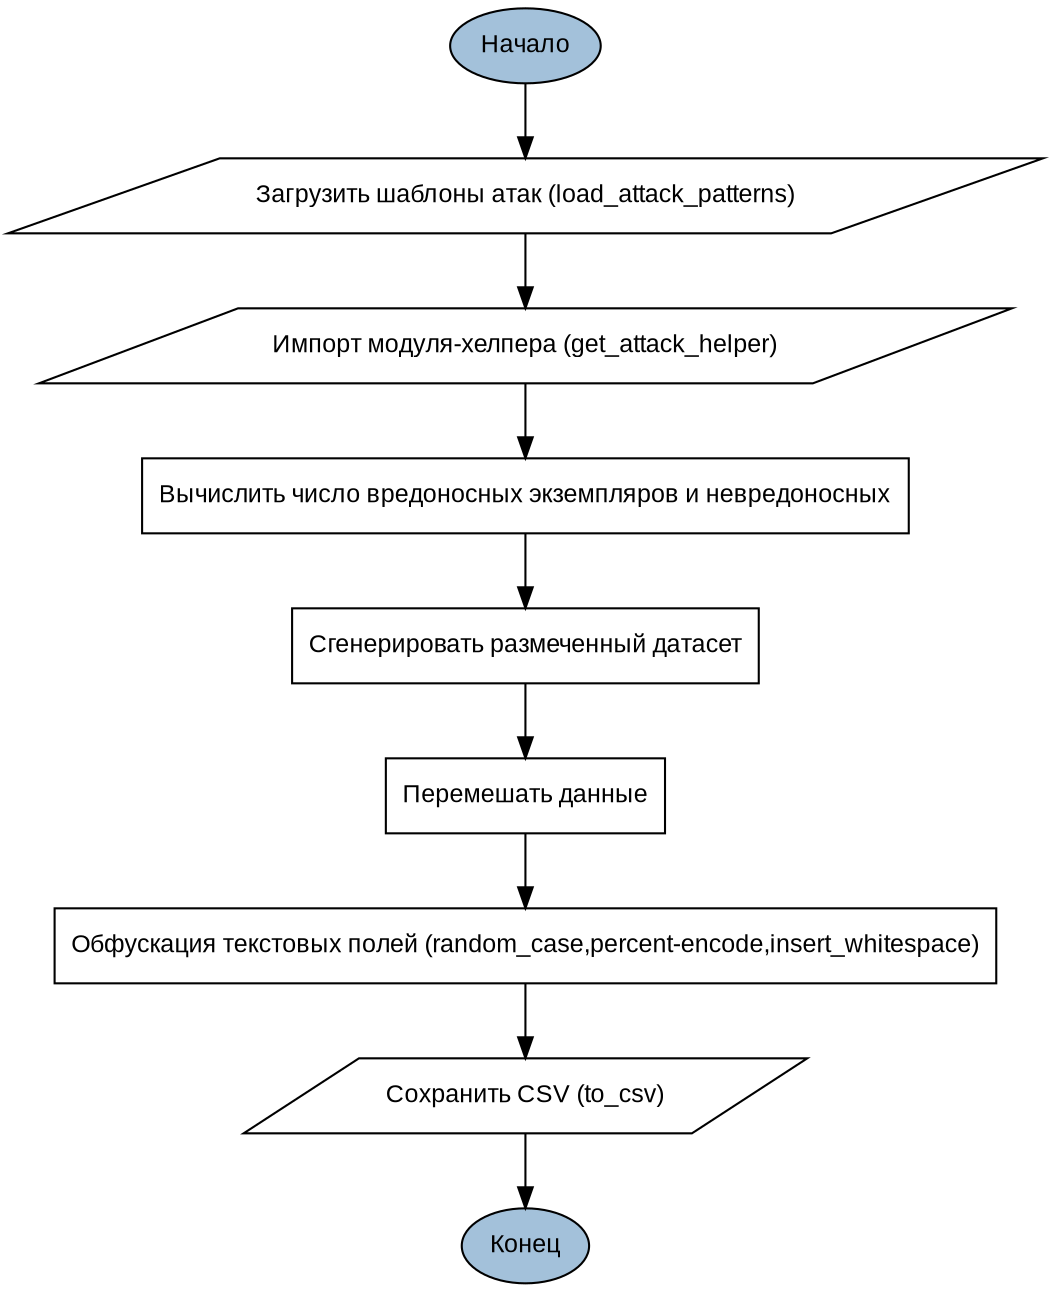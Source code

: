 digraph DatasetGenerator {
    rankdir=TB;
    node [fontname="Arial", fontsize=12];
    
    Start       [label="Начало", shape=ellipse, style=filled, fillcolor="#A3C1DA"];
    End         [label="Конец",  shape=ellipse, style=filled, fillcolor="#A3C1DA"];
    
    LoadPatterns    [label="Загрузить шаблоны атак (load_attack_patterns)", shape=parallelogram];
    ImportHelper    [label="Импорт модуля-хелпера (get_attack_helper)", shape=parallelogram];
    SaveDataset     [label="Сохранить CSV (to_csv)", shape=parallelogram];
    
    CalcCounts      [label="Вычислить число вредоносных экземпляров и невредоносных", shape=box];
    GenerateMixed   [label="Сгенерировать размеченный датасет", shape=box];
    ShuffleData     [label="Перемешать данные", shape=box];
    ObfuscateText   [label="Обфускация текстовых полей (random_case,percent-encode,insert_whitespace)", shape=box];
    
    Start -> LoadPatterns;
    LoadPatterns -> ImportHelper;
    ImportHelper -> CalcCounts;
    CalcCounts -> GenerateMixed;
    GenerateMixed -> ShuffleData;
    ShuffleData -> ObfuscateText;
    ObfuscateText -> SaveDataset;
    SaveDataset -> End;
}
